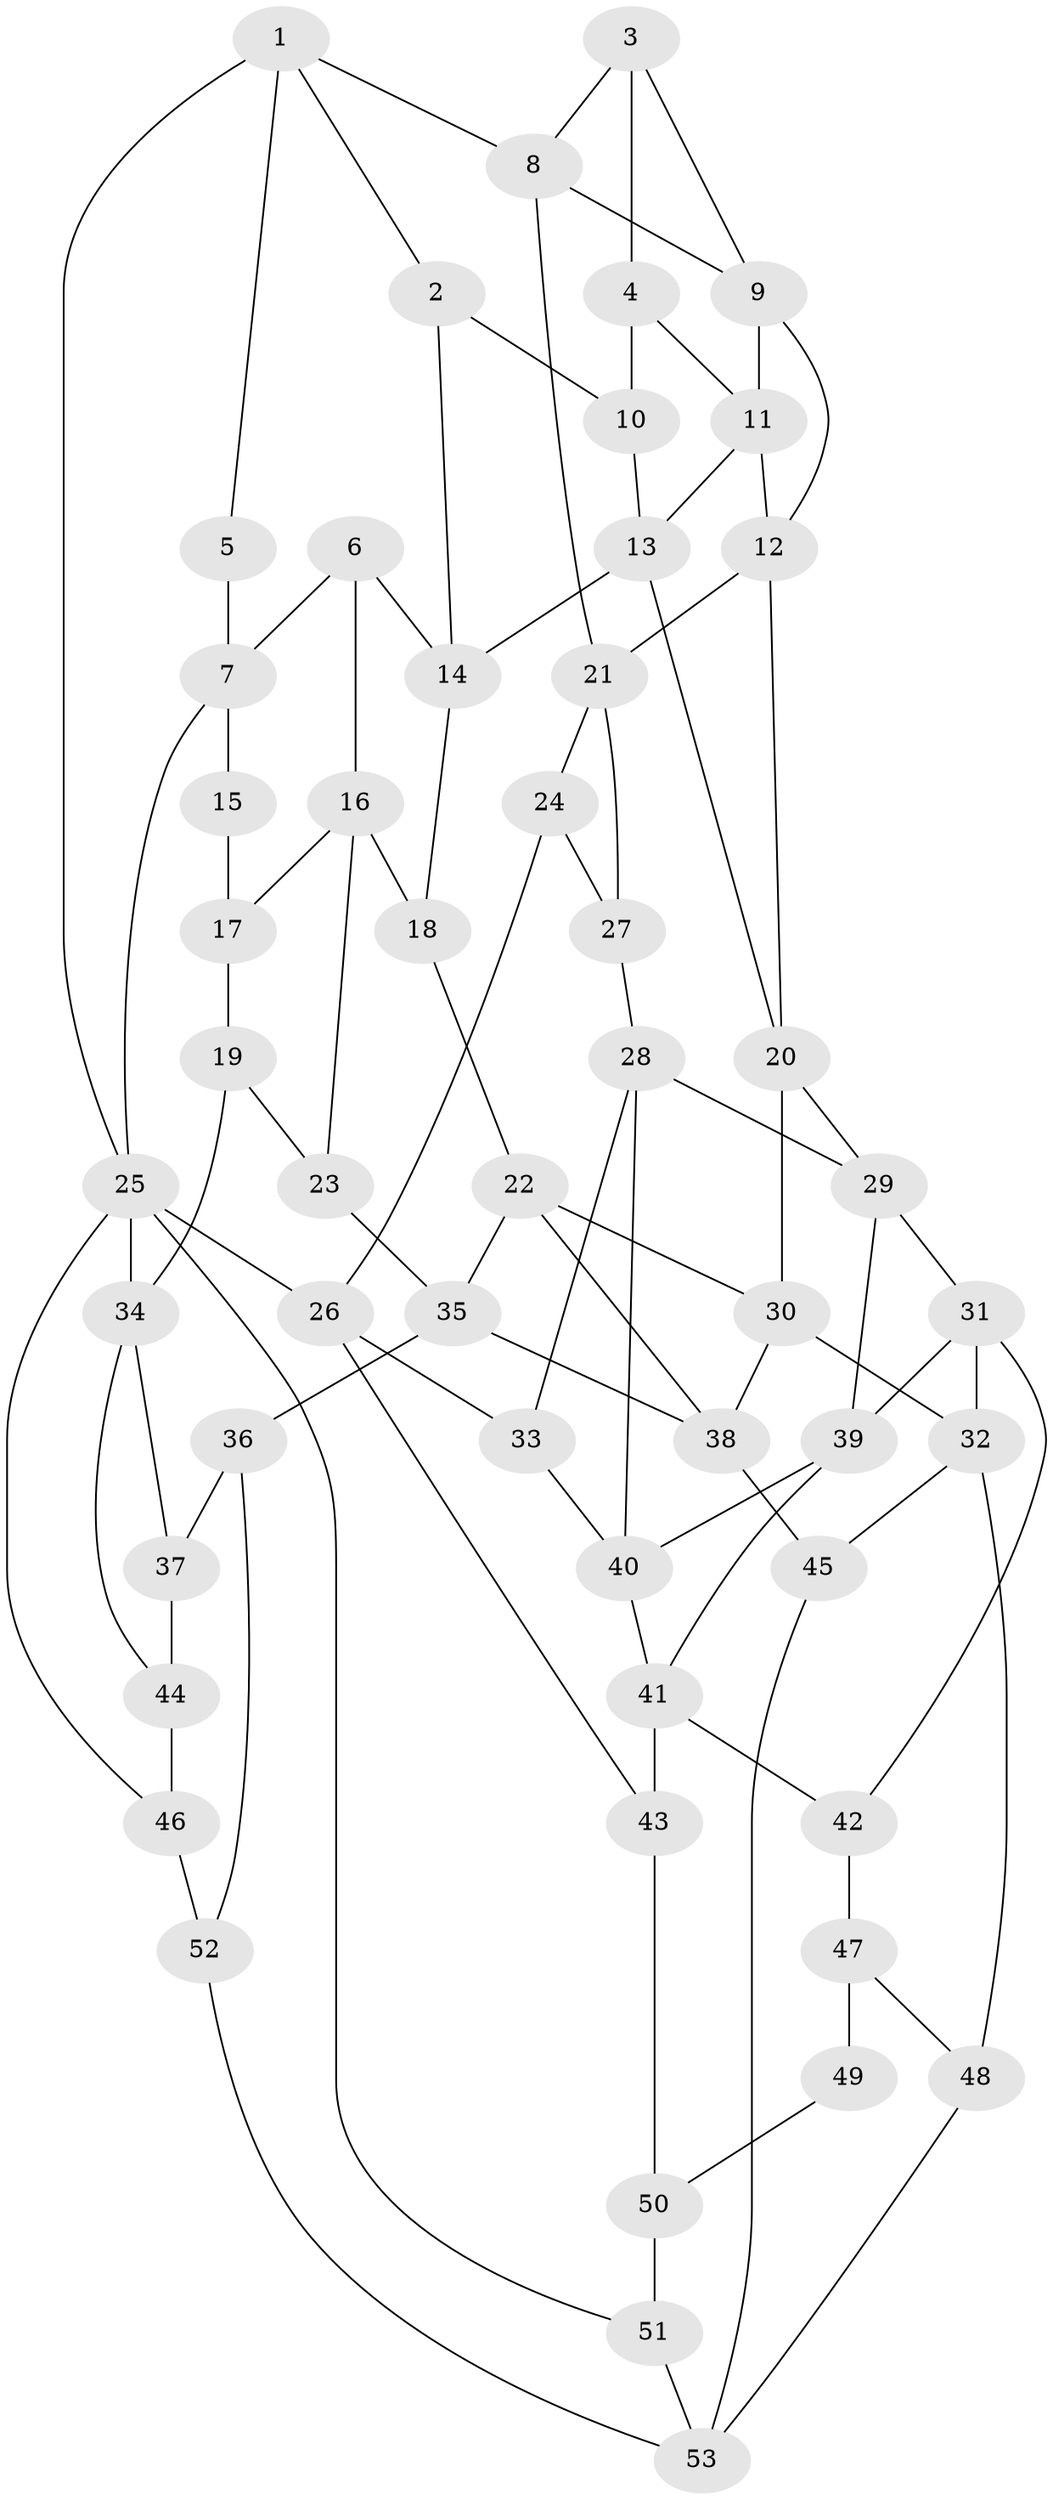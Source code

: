 // original degree distribution, {3: 0.047619047619047616, 5: 0.44761904761904764, 6: 0.26666666666666666, 4: 0.23809523809523808}
// Generated by graph-tools (version 1.1) at 2025/51/03/09/25 03:51:12]
// undirected, 53 vertices, 92 edges
graph export_dot {
graph [start="1"]
  node [color=gray90,style=filled];
  1;
  2;
  3;
  4;
  5;
  6;
  7;
  8;
  9;
  10;
  11;
  12;
  13;
  14;
  15;
  16;
  17;
  18;
  19;
  20;
  21;
  22;
  23;
  24;
  25;
  26;
  27;
  28;
  29;
  30;
  31;
  32;
  33;
  34;
  35;
  36;
  37;
  38;
  39;
  40;
  41;
  42;
  43;
  44;
  45;
  46;
  47;
  48;
  49;
  50;
  51;
  52;
  53;
  1 -- 2 [weight=1.0];
  1 -- 5 [weight=1.0];
  1 -- 8 [weight=1.0];
  1 -- 25 [weight=1.0];
  2 -- 10 [weight=1.0];
  2 -- 14 [weight=1.0];
  3 -- 4 [weight=1.0];
  3 -- 8 [weight=1.0];
  3 -- 9 [weight=1.0];
  4 -- 10 [weight=2.0];
  4 -- 11 [weight=1.0];
  5 -- 7 [weight=2.0];
  6 -- 7 [weight=1.0];
  6 -- 14 [weight=1.0];
  6 -- 16 [weight=1.0];
  7 -- 15 [weight=1.0];
  7 -- 25 [weight=1.0];
  8 -- 9 [weight=1.0];
  8 -- 21 [weight=1.0];
  9 -- 11 [weight=1.0];
  9 -- 12 [weight=1.0];
  10 -- 13 [weight=1.0];
  11 -- 12 [weight=1.0];
  11 -- 13 [weight=1.0];
  12 -- 20 [weight=1.0];
  12 -- 21 [weight=1.0];
  13 -- 14 [weight=1.0];
  13 -- 20 [weight=1.0];
  14 -- 18 [weight=1.0];
  15 -- 17 [weight=2.0];
  16 -- 17 [weight=1.0];
  16 -- 18 [weight=1.0];
  16 -- 23 [weight=1.0];
  17 -- 19 [weight=1.0];
  18 -- 22 [weight=1.0];
  19 -- 23 [weight=1.0];
  19 -- 34 [weight=1.0];
  20 -- 29 [weight=1.0];
  20 -- 30 [weight=1.0];
  21 -- 24 [weight=1.0];
  21 -- 27 [weight=1.0];
  22 -- 30 [weight=1.0];
  22 -- 35 [weight=1.0];
  22 -- 38 [weight=1.0];
  23 -- 35 [weight=1.0];
  24 -- 26 [weight=1.0];
  24 -- 27 [weight=1.0];
  25 -- 26 [weight=1.0];
  25 -- 34 [weight=1.0];
  25 -- 46 [weight=1.0];
  25 -- 51 [weight=1.0];
  26 -- 33 [weight=1.0];
  26 -- 43 [weight=1.0];
  27 -- 28 [weight=1.0];
  28 -- 29 [weight=1.0];
  28 -- 33 [weight=1.0];
  28 -- 40 [weight=1.0];
  29 -- 31 [weight=1.0];
  29 -- 39 [weight=1.0];
  30 -- 32 [weight=1.0];
  30 -- 38 [weight=1.0];
  31 -- 32 [weight=1.0];
  31 -- 39 [weight=1.0];
  31 -- 42 [weight=1.0];
  32 -- 45 [weight=1.0];
  32 -- 48 [weight=1.0];
  33 -- 40 [weight=1.0];
  34 -- 37 [weight=1.0];
  34 -- 44 [weight=1.0];
  35 -- 36 [weight=1.0];
  35 -- 38 [weight=1.0];
  36 -- 37 [weight=1.0];
  36 -- 52 [weight=1.0];
  37 -- 44 [weight=1.0];
  38 -- 45 [weight=1.0];
  39 -- 40 [weight=1.0];
  39 -- 41 [weight=1.0];
  40 -- 41 [weight=1.0];
  41 -- 42 [weight=1.0];
  41 -- 43 [weight=1.0];
  42 -- 47 [weight=1.0];
  43 -- 50 [weight=1.0];
  44 -- 46 [weight=1.0];
  45 -- 53 [weight=1.0];
  46 -- 52 [weight=2.0];
  47 -- 48 [weight=1.0];
  47 -- 49 [weight=2.0];
  48 -- 53 [weight=1.0];
  49 -- 50 [weight=2.0];
  50 -- 51 [weight=1.0];
  51 -- 53 [weight=1.0];
  52 -- 53 [weight=1.0];
}
